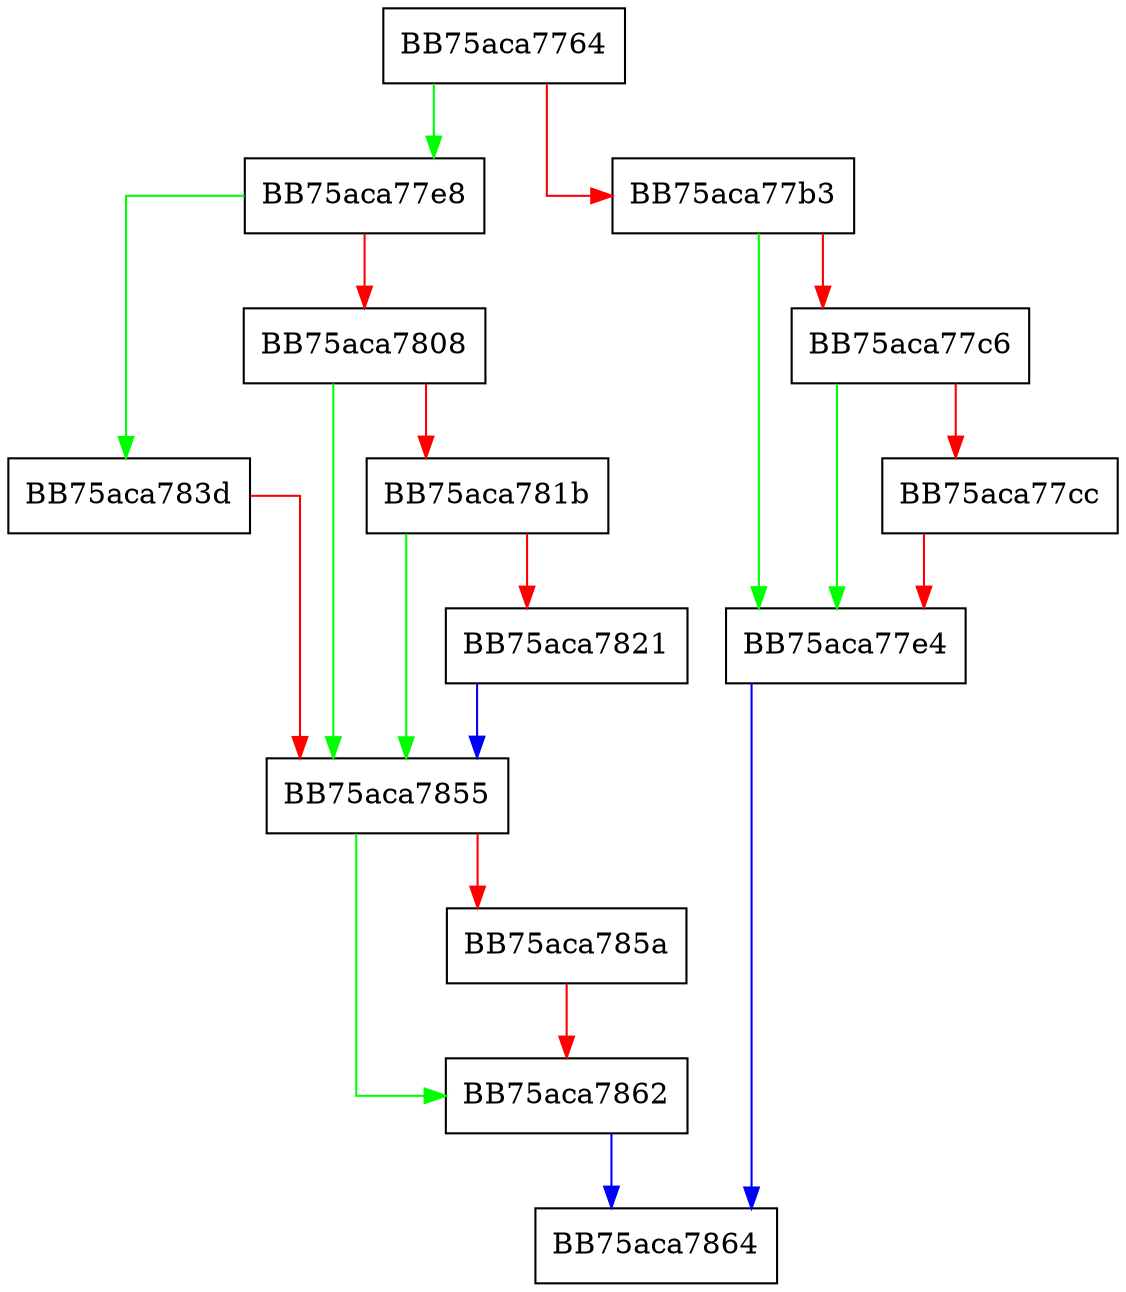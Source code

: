 digraph CollectSamples {
  node [shape="box"];
  graph [splines=ortho];
  BB75aca7764 -> BB75aca77e8 [color="green"];
  BB75aca7764 -> BB75aca77b3 [color="red"];
  BB75aca77b3 -> BB75aca77e4 [color="green"];
  BB75aca77b3 -> BB75aca77c6 [color="red"];
  BB75aca77c6 -> BB75aca77e4 [color="green"];
  BB75aca77c6 -> BB75aca77cc [color="red"];
  BB75aca77cc -> BB75aca77e4 [color="red"];
  BB75aca77e4 -> BB75aca7864 [color="blue"];
  BB75aca77e8 -> BB75aca783d [color="green"];
  BB75aca77e8 -> BB75aca7808 [color="red"];
  BB75aca7808 -> BB75aca7855 [color="green"];
  BB75aca7808 -> BB75aca781b [color="red"];
  BB75aca781b -> BB75aca7855 [color="green"];
  BB75aca781b -> BB75aca7821 [color="red"];
  BB75aca7821 -> BB75aca7855 [color="blue"];
  BB75aca783d -> BB75aca7855 [color="red"];
  BB75aca7855 -> BB75aca7862 [color="green"];
  BB75aca7855 -> BB75aca785a [color="red"];
  BB75aca785a -> BB75aca7862 [color="red"];
  BB75aca7862 -> BB75aca7864 [color="blue"];
}